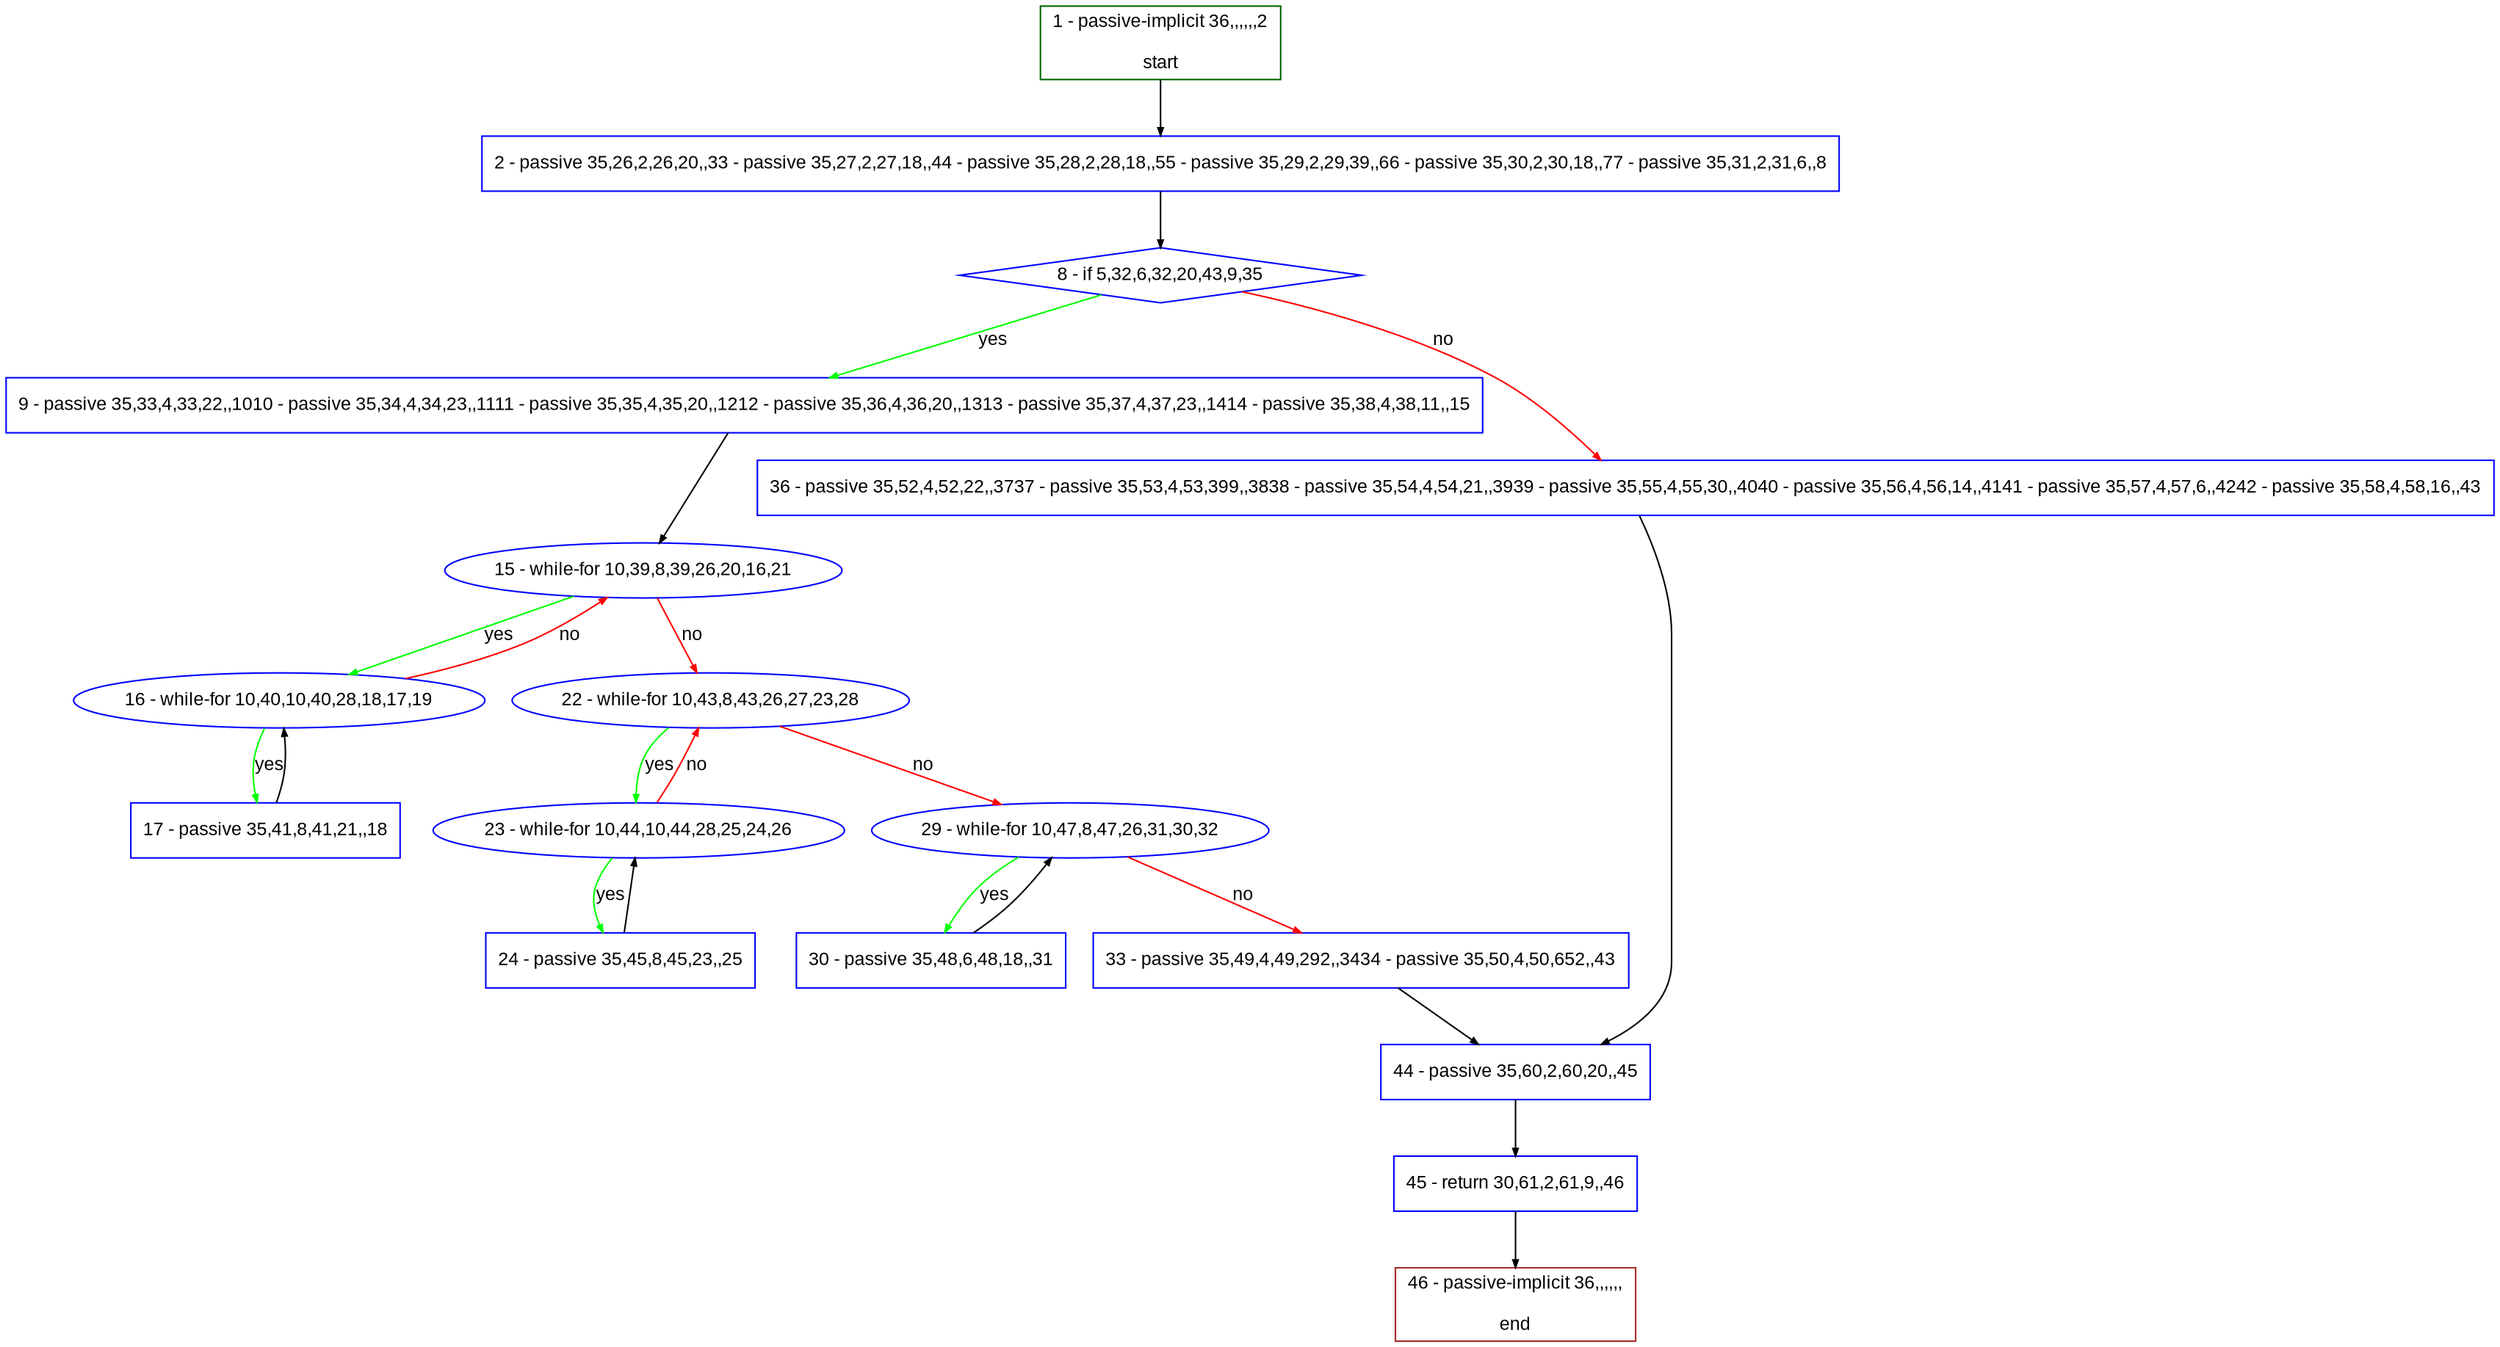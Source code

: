 digraph "" {
  graph [pack="true", label="", fontsize="12", packmode="clust", fontname="Arial", fillcolor="#FFFFCC", bgcolor="white", style="rounded,filled", compound="true"];
  node [node_initialized="no", label="", color="grey", fontsize="12", fillcolor="white", fontname="Arial", style="filled", shape="rectangle", compound="true", fixedsize="false"];
  edge [fontcolor="black", arrowhead="normal", arrowtail="none", arrowsize="0.5", ltail="", label="", color="black", fontsize="12", lhead="", fontname="Arial", dir="forward", compound="true"];
  __N1 [label="2 - passive 35,26,2,26,20,,33 - passive 35,27,2,27,18,,44 - passive 35,28,2,28,18,,55 - passive 35,29,2,29,39,,66 - passive 35,30,2,30,18,,77 - passive 35,31,2,31,6,,8", color="#0000ff", fillcolor="#ffffff", style="filled", shape="box"];
  __N2 [label="1 - passive-implicit 36,,,,,,2\n\nstart", color="#006400", fillcolor="#ffffff", style="filled", shape="box"];
  __N3 [label="8 - if 5,32,6,32,20,43,9,35", color="#0000ff", fillcolor="#ffffff", style="filled", shape="diamond"];
  __N4 [label="9 - passive 35,33,4,33,22,,1010 - passive 35,34,4,34,23,,1111 - passive 35,35,4,35,20,,1212 - passive 35,36,4,36,20,,1313 - passive 35,37,4,37,23,,1414 - passive 35,38,4,38,11,,15", color="#0000ff", fillcolor="#ffffff", style="filled", shape="box"];
  __N5 [label="36 - passive 35,52,4,52,22,,3737 - passive 35,53,4,53,399,,3838 - passive 35,54,4,54,21,,3939 - passive 35,55,4,55,30,,4040 - passive 35,56,4,56,14,,4141 - passive 35,57,4,57,6,,4242 - passive 35,58,4,58,16,,43", color="#0000ff", fillcolor="#ffffff", style="filled", shape="box"];
  __N6 [label="15 - while-for 10,39,8,39,26,20,16,21", color="#0000ff", fillcolor="#ffffff", style="filled", shape="oval"];
  __N7 [label="16 - while-for 10,40,10,40,28,18,17,19", color="#0000ff", fillcolor="#ffffff", style="filled", shape="oval"];
  __N8 [label="22 - while-for 10,43,8,43,26,27,23,28", color="#0000ff", fillcolor="#ffffff", style="filled", shape="oval"];
  __N9 [label="17 - passive 35,41,8,41,21,,18", color="#0000ff", fillcolor="#ffffff", style="filled", shape="box"];
  __N10 [label="23 - while-for 10,44,10,44,28,25,24,26", color="#0000ff", fillcolor="#ffffff", style="filled", shape="oval"];
  __N11 [label="29 - while-for 10,47,8,47,26,31,30,32", color="#0000ff", fillcolor="#ffffff", style="filled", shape="oval"];
  __N12 [label="24 - passive 35,45,8,45,23,,25", color="#0000ff", fillcolor="#ffffff", style="filled", shape="box"];
  __N13 [label="30 - passive 35,48,6,48,18,,31", color="#0000ff", fillcolor="#ffffff", style="filled", shape="box"];
  __N14 [label="33 - passive 35,49,4,49,292,,3434 - passive 35,50,4,50,652,,43", color="#0000ff", fillcolor="#ffffff", style="filled", shape="box"];
  __N15 [label="44 - passive 35,60,2,60,20,,45", color="#0000ff", fillcolor="#ffffff", style="filled", shape="box"];
  __N16 [label="45 - return 30,61,2,61,9,,46", color="#0000ff", fillcolor="#ffffff", style="filled", shape="box"];
  __N17 [label="46 - passive-implicit 36,,,,,,\n\nend", color="#a52a2a", fillcolor="#ffffff", style="filled", shape="box"];
  __N2 -> __N1 [arrowhead="normal", arrowtail="none", color="#000000", label="", dir="forward"];
  __N1 -> __N3 [arrowhead="normal", arrowtail="none", color="#000000", label="", dir="forward"];
  __N3 -> __N4 [arrowhead="normal", arrowtail="none", color="#00ff00", label="yes", dir="forward"];
  __N3 -> __N5 [arrowhead="normal", arrowtail="none", color="#ff0000", label="no", dir="forward"];
  __N4 -> __N6 [arrowhead="normal", arrowtail="none", color="#000000", label="", dir="forward"];
  __N6 -> __N7 [arrowhead="normal", arrowtail="none", color="#00ff00", label="yes", dir="forward"];
  __N7 -> __N6 [arrowhead="normal", arrowtail="none", color="#ff0000", label="no", dir="forward"];
  __N6 -> __N8 [arrowhead="normal", arrowtail="none", color="#ff0000", label="no", dir="forward"];
  __N7 -> __N9 [arrowhead="normal", arrowtail="none", color="#00ff00", label="yes", dir="forward"];
  __N9 -> __N7 [arrowhead="normal", arrowtail="none", color="#000000", label="", dir="forward"];
  __N8 -> __N10 [arrowhead="normal", arrowtail="none", color="#00ff00", label="yes", dir="forward"];
  __N10 -> __N8 [arrowhead="normal", arrowtail="none", color="#ff0000", label="no", dir="forward"];
  __N8 -> __N11 [arrowhead="normal", arrowtail="none", color="#ff0000", label="no", dir="forward"];
  __N10 -> __N12 [arrowhead="normal", arrowtail="none", color="#00ff00", label="yes", dir="forward"];
  __N12 -> __N10 [arrowhead="normal", arrowtail="none", color="#000000", label="", dir="forward"];
  __N11 -> __N13 [arrowhead="normal", arrowtail="none", color="#00ff00", label="yes", dir="forward"];
  __N13 -> __N11 [arrowhead="normal", arrowtail="none", color="#000000", label="", dir="forward"];
  __N11 -> __N14 [arrowhead="normal", arrowtail="none", color="#ff0000", label="no", dir="forward"];
  __N14 -> __N15 [arrowhead="normal", arrowtail="none", color="#000000", label="", dir="forward"];
  __N5 -> __N15 [arrowhead="normal", arrowtail="none", color="#000000", label="", dir="forward"];
  __N15 -> __N16 [arrowhead="normal", arrowtail="none", color="#000000", label="", dir="forward"];
  __N16 -> __N17 [arrowhead="normal", arrowtail="none", color="#000000", label="", dir="forward"];
}
